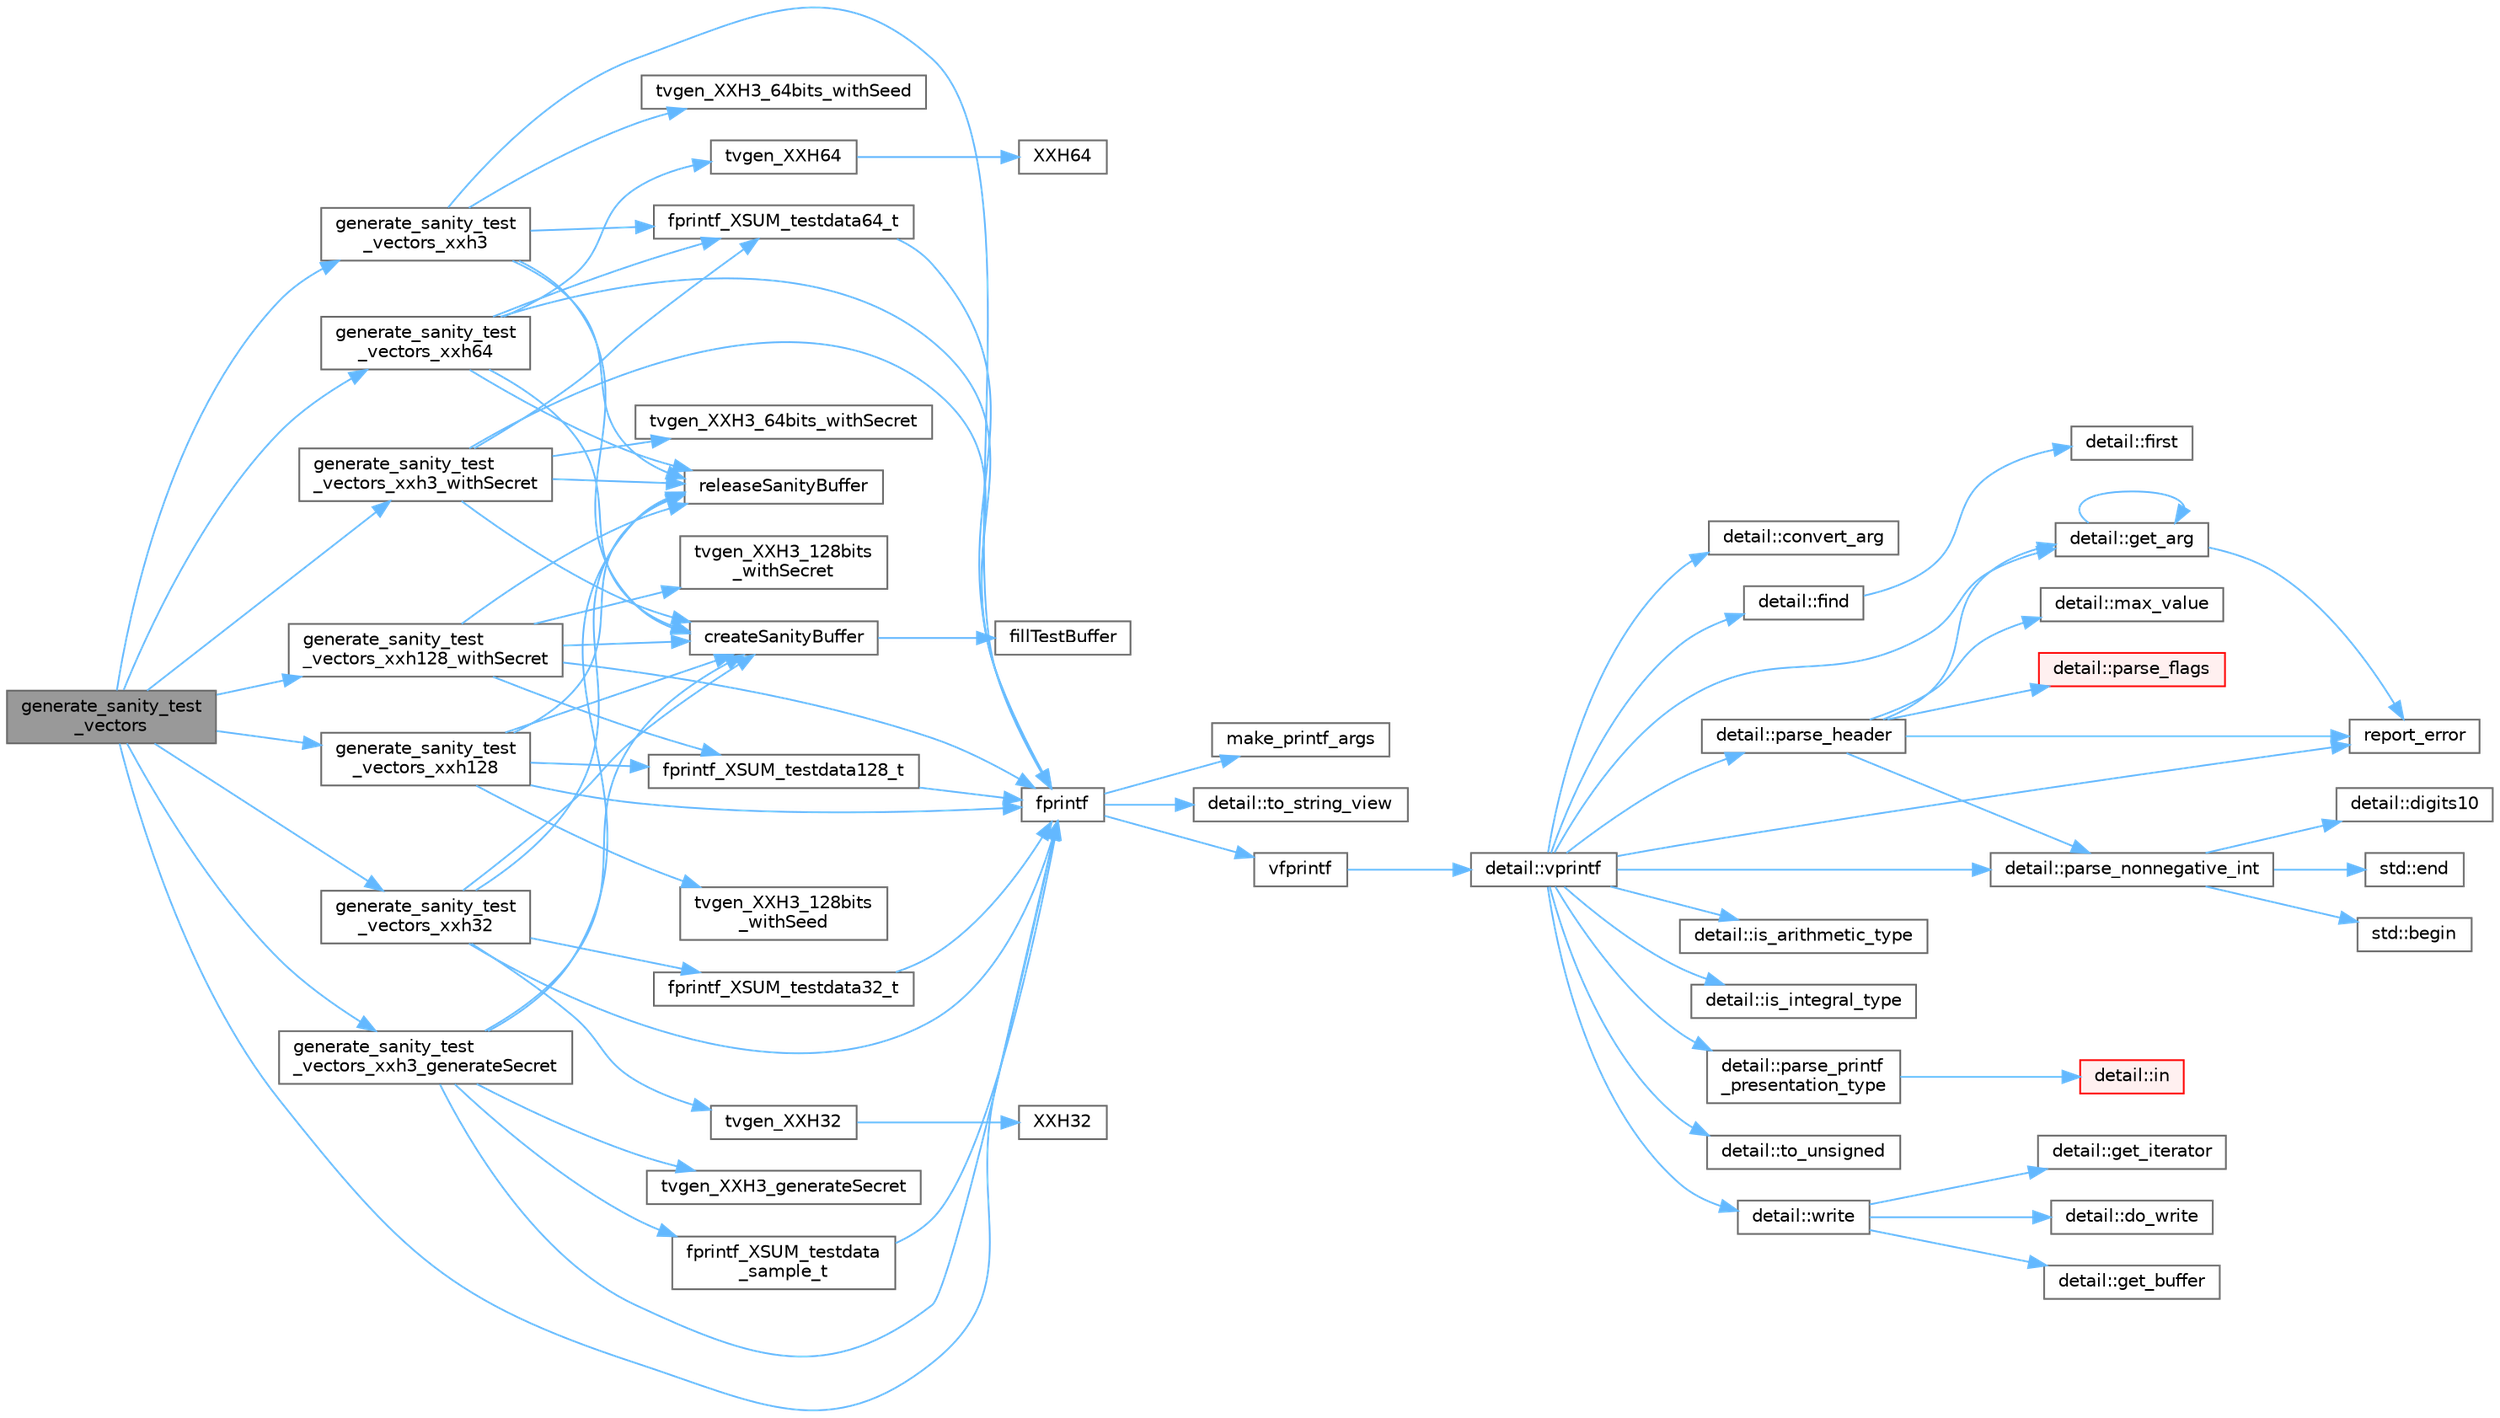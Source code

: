 digraph "generate_sanity_test_vectors"
{
 // LATEX_PDF_SIZE
  bgcolor="transparent";
  edge [fontname=Helvetica,fontsize=10,labelfontname=Helvetica,labelfontsize=10];
  node [fontname=Helvetica,fontsize=10,shape=box,height=0.2,width=0.4];
  rankdir="LR";
  Node1 [id="Node000001",label="generate_sanity_test\l_vectors",height=0.2,width=0.4,color="gray40", fillcolor="grey60", style="filled", fontcolor="black",tooltip=" "];
  Node1 -> Node2 [id="edge1_Node000001_Node000002",color="steelblue1",style="solid",tooltip=" "];
  Node2 [id="Node000002",label="fprintf",height=0.2,width=0.4,color="grey40", fillcolor="white", style="filled",URL="$printf_8h.html#a9f315126362cae9675de1642105e631e",tooltip=" "];
  Node2 -> Node3 [id="edge2_Node000002_Node000003",color="steelblue1",style="solid",tooltip=" "];
  Node3 [id="Node000003",label="make_printf_args",height=0.2,width=0.4,color="grey40", fillcolor="white", style="filled",URL="$printf_8h.html#a27dcc0efcda04388971dbea3c875f122",tooltip=" "];
  Node2 -> Node4 [id="edge3_Node000002_Node000004",color="steelblue1",style="solid",tooltip=" "];
  Node4 [id="Node000004",label="detail::to_string_view",height=0.2,width=0.4,color="grey40", fillcolor="white", style="filled",URL="$namespacedetail.html#abeae79fa3e1eded2d8fbd56cc9f0960e",tooltip=" "];
  Node2 -> Node5 [id="edge4_Node000002_Node000005",color="steelblue1",style="solid",tooltip=" "];
  Node5 [id="Node000005",label="vfprintf",height=0.2,width=0.4,color="grey40", fillcolor="white", style="filled",URL="$printf_8h.html#abb30aad964fc771fb52cf3ad88649df2",tooltip=" "];
  Node5 -> Node6 [id="edge5_Node000005_Node000006",color="steelblue1",style="solid",tooltip=" "];
  Node6 [id="Node000006",label="detail::vprintf",height=0.2,width=0.4,color="grey40", fillcolor="white", style="filled",URL="$namespacedetail.html#a1c8c2218e4c822aa8f743fb9c573717f",tooltip=" "];
  Node6 -> Node7 [id="edge6_Node000006_Node000007",color="steelblue1",style="solid",tooltip=" "];
  Node7 [id="Node000007",label="detail::convert_arg",height=0.2,width=0.4,color="grey40", fillcolor="white", style="filled",URL="$namespacedetail.html#a03c11572c9a664266d6925f327dec7f3",tooltip=" "];
  Node6 -> Node8 [id="edge7_Node000006_Node000008",color="steelblue1",style="solid",tooltip=" "];
  Node8 [id="Node000008",label="detail::find",height=0.2,width=0.4,color="grey40", fillcolor="white", style="filled",URL="$namespacedetail.html#a6b71952fab3dc32f3edb2c3e9811d8d9",tooltip=" "];
  Node8 -> Node9 [id="edge8_Node000008_Node000009",color="steelblue1",style="solid",tooltip=" "];
  Node9 [id="Node000009",label="detail::first",height=0.2,width=0.4,color="grey40", fillcolor="white", style="filled",URL="$namespacedetail.html#a02319a3deb124802b88b61f85987df5e",tooltip=" "];
  Node6 -> Node10 [id="edge9_Node000006_Node000010",color="steelblue1",style="solid",tooltip=" "];
  Node10 [id="Node000010",label="detail::get_arg",height=0.2,width=0.4,color="grey40", fillcolor="white", style="filled",URL="$namespacedetail.html#a342ef250e45bd09b2ef666b6fae1c355",tooltip=" "];
  Node10 -> Node10 [id="edge10_Node000010_Node000010",color="steelblue1",style="solid",tooltip=" "];
  Node10 -> Node11 [id="edge11_Node000010_Node000011",color="steelblue1",style="solid",tooltip=" "];
  Node11 [id="Node000011",label="report_error",height=0.2,width=0.4,color="grey40", fillcolor="white", style="filled",URL="$format-inl_8h.html#a5555893692b00b61b3886349332fd01f",tooltip=" "];
  Node6 -> Node12 [id="edge12_Node000006_Node000012",color="steelblue1",style="solid",tooltip=" "];
  Node12 [id="Node000012",label="detail::is_arithmetic_type",height=0.2,width=0.4,color="grey40", fillcolor="white", style="filled",URL="$namespacedetail.html#a802c50a56a3495fdab6020b375ba1389",tooltip=" "];
  Node6 -> Node13 [id="edge13_Node000006_Node000013",color="steelblue1",style="solid",tooltip=" "];
  Node13 [id="Node000013",label="detail::is_integral_type",height=0.2,width=0.4,color="grey40", fillcolor="white", style="filled",URL="$namespacedetail.html#a2a60f8d1bee41b803f43fc42b707b5d1",tooltip=" "];
  Node6 -> Node14 [id="edge14_Node000006_Node000014",color="steelblue1",style="solid",tooltip=" "];
  Node14 [id="Node000014",label="detail::parse_header",height=0.2,width=0.4,color="grey40", fillcolor="white", style="filled",URL="$namespacedetail.html#afc9d93e58b8edb8077f8bc8eee7f4035",tooltip=" "];
  Node14 -> Node10 [id="edge15_Node000014_Node000010",color="steelblue1",style="solid",tooltip=" "];
  Node14 -> Node15 [id="edge16_Node000014_Node000015",color="steelblue1",style="solid",tooltip=" "];
  Node15 [id="Node000015",label="detail::max_value",height=0.2,width=0.4,color="grey40", fillcolor="white", style="filled",URL="$namespacedetail.html#a45c2130c44ebe54179eafcee3cda2bfb",tooltip=" "];
  Node14 -> Node16 [id="edge17_Node000014_Node000016",color="steelblue1",style="solid",tooltip=" "];
  Node16 [id="Node000016",label="detail::parse_flags",height=0.2,width=0.4,color="red", fillcolor="#FFF0F0", style="filled",URL="$namespacedetail.html#a4213daed116a37e1767881da51238261",tooltip=" "];
  Node14 -> Node23 [id="edge18_Node000014_Node000023",color="steelblue1",style="solid",tooltip=" "];
  Node23 [id="Node000023",label="detail::parse_nonnegative_int",height=0.2,width=0.4,color="grey40", fillcolor="white", style="filled",URL="$namespacedetail.html#a338caba782225e115a9902d4d0835f5f",tooltip=" "];
  Node23 -> Node24 [id="edge19_Node000023_Node000024",color="steelblue1",style="solid",tooltip=" "];
  Node24 [id="Node000024",label="std::begin",height=0.2,width=0.4,color="grey40", fillcolor="white", style="filled",URL="$namespacestd.html#aec76fc52a775d29bc4058c8e1405045a",tooltip=" "];
  Node23 -> Node25 [id="edge20_Node000023_Node000025",color="steelblue1",style="solid",tooltip=" "];
  Node25 [id="Node000025",label="detail::digits10",height=0.2,width=0.4,color="grey40", fillcolor="white", style="filled",URL="$namespacedetail.html#a3a043db05db2d07deb2d98ba2d04b4eb",tooltip=" "];
  Node23 -> Node26 [id="edge21_Node000023_Node000026",color="steelblue1",style="solid",tooltip=" "];
  Node26 [id="Node000026",label="std::end",height=0.2,width=0.4,color="grey40", fillcolor="white", style="filled",URL="$namespacestd.html#a35f71a4c49ddf38bb590177e3a4b2598",tooltip=" "];
  Node14 -> Node11 [id="edge22_Node000014_Node000011",color="steelblue1",style="solid",tooltip=" "];
  Node6 -> Node23 [id="edge23_Node000006_Node000023",color="steelblue1",style="solid",tooltip=" "];
  Node6 -> Node27 [id="edge24_Node000006_Node000027",color="steelblue1",style="solid",tooltip=" "];
  Node27 [id="Node000027",label="detail::parse_printf\l_presentation_type",height=0.2,width=0.4,color="grey40", fillcolor="white", style="filled",URL="$namespacedetail.html#aa2cb095169b23e3a66260ad7078f44cc",tooltip=" "];
  Node27 -> Node28 [id="edge25_Node000027_Node000028",color="steelblue1",style="solid",tooltip=" "];
  Node28 [id="Node000028",label="detail::in",height=0.2,width=0.4,color="red", fillcolor="#FFF0F0", style="filled",URL="$namespacedetail.html#a52a5e2ed06c229dcf95ea5c46d48d05e",tooltip=" "];
  Node6 -> Node11 [id="edge26_Node000006_Node000011",color="steelblue1",style="solid",tooltip=" "];
  Node6 -> Node30 [id="edge27_Node000006_Node000030",color="steelblue1",style="solid",tooltip=" "];
  Node30 [id="Node000030",label="detail::to_unsigned",height=0.2,width=0.4,color="grey40", fillcolor="white", style="filled",URL="$namespacedetail.html#a4855e668246c731a97484efc329f2aac",tooltip=" "];
  Node6 -> Node31 [id="edge28_Node000006_Node000031",color="steelblue1",style="solid",tooltip=" "];
  Node31 [id="Node000031",label="detail::write",height=0.2,width=0.4,color="grey40", fillcolor="white", style="filled",URL="$namespacedetail.html#a29dacf26eedc9e3575fb57329a5ca0a3",tooltip=" "];
  Node31 -> Node32 [id="edge29_Node000031_Node000032",color="steelblue1",style="solid",tooltip=" "];
  Node32 [id="Node000032",label="detail::do_write",height=0.2,width=0.4,color="grey40", fillcolor="white", style="filled",URL="$namespacedetail.html#a5007cc441bd246a9096070c10d1ea683",tooltip=" "];
  Node31 -> Node33 [id="edge30_Node000031_Node000033",color="steelblue1",style="solid",tooltip=" "];
  Node33 [id="Node000033",label="detail::get_buffer",height=0.2,width=0.4,color="grey40", fillcolor="white", style="filled",URL="$namespacedetail.html#ad803bb19df422bc4c4f92d75c7564437",tooltip=" "];
  Node31 -> Node34 [id="edge31_Node000031_Node000034",color="steelblue1",style="solid",tooltip=" "];
  Node34 [id="Node000034",label="detail::get_iterator",height=0.2,width=0.4,color="grey40", fillcolor="white", style="filled",URL="$namespacedetail.html#a05e3e231207d3f28f83261c2e7ad2fe5",tooltip=" "];
  Node1 -> Node35 [id="edge32_Node000001_Node000035",color="steelblue1",style="solid",tooltip=" "];
  Node35 [id="Node000035",label="generate_sanity_test\l_vectors_xxh128",height=0.2,width=0.4,color="grey40", fillcolor="white", style="filled",URL="$sanity__test__vectors__generator_8c.html#a0ad4ec8a5c19e6259df3f5c0964b1695",tooltip=" "];
  Node35 -> Node36 [id="edge33_Node000035_Node000036",color="steelblue1",style="solid",tooltip=" "];
  Node36 [id="Node000036",label="createSanityBuffer",height=0.2,width=0.4,color="grey40", fillcolor="white", style="filled",URL="$sanity__test__vectors__generator_8c.html#abb1a322ef7da7f8b37fc603500281262",tooltip=" "];
  Node36 -> Node37 [id="edge34_Node000036_Node000037",color="steelblue1",style="solid",tooltip=" "];
  Node37 [id="Node000037",label="fillTestBuffer",height=0.2,width=0.4,color="grey40", fillcolor="white", style="filled",URL="$sanity__test__vectors__generator_8c.html#aed8f6a563f19c338abf1aca022445c45",tooltip=" "];
  Node35 -> Node2 [id="edge35_Node000035_Node000002",color="steelblue1",style="solid",tooltip=" "];
  Node35 -> Node38 [id="edge36_Node000035_Node000038",color="steelblue1",style="solid",tooltip=" "];
  Node38 [id="Node000038",label="fprintf_XSUM_testdata128_t",height=0.2,width=0.4,color="grey40", fillcolor="white", style="filled",URL="$sanity__test__vectors__generator_8c.html#a52c64eeb8986443c75e9e8c232ef59b1",tooltip=" "];
  Node38 -> Node2 [id="edge37_Node000038_Node000002",color="steelblue1",style="solid",tooltip=" "];
  Node35 -> Node39 [id="edge38_Node000035_Node000039",color="steelblue1",style="solid",tooltip=" "];
  Node39 [id="Node000039",label="releaseSanityBuffer",height=0.2,width=0.4,color="grey40", fillcolor="white", style="filled",URL="$sanity__test__vectors__generator_8c.html#a9ae37310dbfba914bb7a7f308a7abdb1",tooltip=" "];
  Node35 -> Node40 [id="edge39_Node000035_Node000040",color="steelblue1",style="solid",tooltip=" "];
  Node40 [id="Node000040",label="tvgen_XXH3_128bits\l_withSeed",height=0.2,width=0.4,color="grey40", fillcolor="white", style="filled",URL="$sanity__test__vectors__generator_8c.html#adf993a3c5c39f997faa4fed656ec983d",tooltip=" "];
  Node1 -> Node41 [id="edge40_Node000001_Node000041",color="steelblue1",style="solid",tooltip=" "];
  Node41 [id="Node000041",label="generate_sanity_test\l_vectors_xxh128_withSecret",height=0.2,width=0.4,color="grey40", fillcolor="white", style="filled",URL="$sanity__test__vectors__generator_8c.html#aac2c8017f5808764a6ddbd2f428c1df3",tooltip=" "];
  Node41 -> Node36 [id="edge41_Node000041_Node000036",color="steelblue1",style="solid",tooltip=" "];
  Node41 -> Node2 [id="edge42_Node000041_Node000002",color="steelblue1",style="solid",tooltip=" "];
  Node41 -> Node38 [id="edge43_Node000041_Node000038",color="steelblue1",style="solid",tooltip=" "];
  Node41 -> Node39 [id="edge44_Node000041_Node000039",color="steelblue1",style="solid",tooltip=" "];
  Node41 -> Node42 [id="edge45_Node000041_Node000042",color="steelblue1",style="solid",tooltip=" "];
  Node42 [id="Node000042",label="tvgen_XXH3_128bits\l_withSecret",height=0.2,width=0.4,color="grey40", fillcolor="white", style="filled",URL="$sanity__test__vectors__generator_8c.html#a81453bc9a4cd856e4de87ffed36c43df",tooltip=" "];
  Node1 -> Node43 [id="edge46_Node000001_Node000043",color="steelblue1",style="solid",tooltip=" "];
  Node43 [id="Node000043",label="generate_sanity_test\l_vectors_xxh3",height=0.2,width=0.4,color="grey40", fillcolor="white", style="filled",URL="$sanity__test__vectors__generator_8c.html#aceb09e663a1f463a89c916937f510de4",tooltip=" "];
  Node43 -> Node36 [id="edge47_Node000043_Node000036",color="steelblue1",style="solid",tooltip=" "];
  Node43 -> Node2 [id="edge48_Node000043_Node000002",color="steelblue1",style="solid",tooltip=" "];
  Node43 -> Node44 [id="edge49_Node000043_Node000044",color="steelblue1",style="solid",tooltip=" "];
  Node44 [id="Node000044",label="fprintf_XSUM_testdata64_t",height=0.2,width=0.4,color="grey40", fillcolor="white", style="filled",URL="$sanity__test__vectors__generator_8c.html#ad80c7b8f8d085c0f9298a1516fcf1246",tooltip=" "];
  Node44 -> Node2 [id="edge50_Node000044_Node000002",color="steelblue1",style="solid",tooltip=" "];
  Node43 -> Node39 [id="edge51_Node000043_Node000039",color="steelblue1",style="solid",tooltip=" "];
  Node43 -> Node45 [id="edge52_Node000043_Node000045",color="steelblue1",style="solid",tooltip=" "];
  Node45 [id="Node000045",label="tvgen_XXH3_64bits_withSeed",height=0.2,width=0.4,color="grey40", fillcolor="white", style="filled",URL="$sanity__test__vectors__generator_8c.html#a598a1384353cc616966ca2703293d547",tooltip=" "];
  Node1 -> Node46 [id="edge53_Node000001_Node000046",color="steelblue1",style="solid",tooltip=" "];
  Node46 [id="Node000046",label="generate_sanity_test\l_vectors_xxh32",height=0.2,width=0.4,color="grey40", fillcolor="white", style="filled",URL="$sanity__test__vectors__generator_8c.html#acd023d1f7ba02c53a1d4379cae887648",tooltip=" "];
  Node46 -> Node36 [id="edge54_Node000046_Node000036",color="steelblue1",style="solid",tooltip=" "];
  Node46 -> Node2 [id="edge55_Node000046_Node000002",color="steelblue1",style="solid",tooltip=" "];
  Node46 -> Node47 [id="edge56_Node000046_Node000047",color="steelblue1",style="solid",tooltip=" "];
  Node47 [id="Node000047",label="fprintf_XSUM_testdata32_t",height=0.2,width=0.4,color="grey40", fillcolor="white", style="filled",URL="$sanity__test__vectors__generator_8c.html#adfafa7b47284c7fd1f5a57b10c6efed8",tooltip=" "];
  Node47 -> Node2 [id="edge57_Node000047_Node000002",color="steelblue1",style="solid",tooltip=" "];
  Node46 -> Node39 [id="edge58_Node000046_Node000039",color="steelblue1",style="solid",tooltip=" "];
  Node46 -> Node48 [id="edge59_Node000046_Node000048",color="steelblue1",style="solid",tooltip=" "];
  Node48 [id="Node000048",label="tvgen_XXH32",height=0.2,width=0.4,color="grey40", fillcolor="white", style="filled",URL="$sanity__test__vectors__generator_8c.html#a987065f9d67e1269570cb0bd91fa99d4",tooltip=" "];
  Node48 -> Node49 [id="edge60_Node000048_Node000049",color="steelblue1",style="solid",tooltip=" "];
  Node49 [id="Node000049",label="XXH32",height=0.2,width=0.4,color="grey40", fillcolor="white", style="filled",URL="$group___x_x_h32__family.html#ga49360c30d0eef2cd4e20cabfe6ab1c55",tooltip="Calculates the 32-bit hash of input using xxHash32."];
  Node1 -> Node50 [id="edge61_Node000001_Node000050",color="steelblue1",style="solid",tooltip=" "];
  Node50 [id="Node000050",label="generate_sanity_test\l_vectors_xxh3_generateSecret",height=0.2,width=0.4,color="grey40", fillcolor="white", style="filled",URL="$sanity__test__vectors__generator_8c.html#a88b39a7826c4ffe40135d61dfea2c939",tooltip=" "];
  Node50 -> Node36 [id="edge62_Node000050_Node000036",color="steelblue1",style="solid",tooltip=" "];
  Node50 -> Node2 [id="edge63_Node000050_Node000002",color="steelblue1",style="solid",tooltip=" "];
  Node50 -> Node51 [id="edge64_Node000050_Node000051",color="steelblue1",style="solid",tooltip=" "];
  Node51 [id="Node000051",label="fprintf_XSUM_testdata\l_sample_t",height=0.2,width=0.4,color="grey40", fillcolor="white", style="filled",URL="$sanity__test__vectors__generator_8c.html#a9ad9fa4cd1a50b1c9f887faeb3812205",tooltip=" "];
  Node51 -> Node2 [id="edge65_Node000051_Node000002",color="steelblue1",style="solid",tooltip=" "];
  Node50 -> Node39 [id="edge66_Node000050_Node000039",color="steelblue1",style="solid",tooltip=" "];
  Node50 -> Node52 [id="edge67_Node000050_Node000052",color="steelblue1",style="solid",tooltip=" "];
  Node52 [id="Node000052",label="tvgen_XXH3_generateSecret",height=0.2,width=0.4,color="grey40", fillcolor="white", style="filled",URL="$sanity__test__vectors__generator_8c.html#ace32c51e54192f36bda109e2909c9f0b",tooltip=" "];
  Node1 -> Node53 [id="edge68_Node000001_Node000053",color="steelblue1",style="solid",tooltip=" "];
  Node53 [id="Node000053",label="generate_sanity_test\l_vectors_xxh3_withSecret",height=0.2,width=0.4,color="grey40", fillcolor="white", style="filled",URL="$sanity__test__vectors__generator_8c.html#a9f33c58ca317e3729309646c858b7015",tooltip=" "];
  Node53 -> Node36 [id="edge69_Node000053_Node000036",color="steelblue1",style="solid",tooltip=" "];
  Node53 -> Node2 [id="edge70_Node000053_Node000002",color="steelblue1",style="solid",tooltip=" "];
  Node53 -> Node44 [id="edge71_Node000053_Node000044",color="steelblue1",style="solid",tooltip=" "];
  Node53 -> Node39 [id="edge72_Node000053_Node000039",color="steelblue1",style="solid",tooltip=" "];
  Node53 -> Node54 [id="edge73_Node000053_Node000054",color="steelblue1",style="solid",tooltip=" "];
  Node54 [id="Node000054",label="tvgen_XXH3_64bits_withSecret",height=0.2,width=0.4,color="grey40", fillcolor="white", style="filled",URL="$sanity__test__vectors__generator_8c.html#a36b5d9f0dea97401727395152de44312",tooltip=" "];
  Node1 -> Node55 [id="edge74_Node000001_Node000055",color="steelblue1",style="solid",tooltip=" "];
  Node55 [id="Node000055",label="generate_sanity_test\l_vectors_xxh64",height=0.2,width=0.4,color="grey40", fillcolor="white", style="filled",URL="$sanity__test__vectors__generator_8c.html#aa5d70836335a0d6e1310f291fe970210",tooltip=" "];
  Node55 -> Node36 [id="edge75_Node000055_Node000036",color="steelblue1",style="solid",tooltip=" "];
  Node55 -> Node2 [id="edge76_Node000055_Node000002",color="steelblue1",style="solid",tooltip=" "];
  Node55 -> Node44 [id="edge77_Node000055_Node000044",color="steelblue1",style="solid",tooltip=" "];
  Node55 -> Node39 [id="edge78_Node000055_Node000039",color="steelblue1",style="solid",tooltip=" "];
  Node55 -> Node56 [id="edge79_Node000055_Node000056",color="steelblue1",style="solid",tooltip=" "];
  Node56 [id="Node000056",label="tvgen_XXH64",height=0.2,width=0.4,color="grey40", fillcolor="white", style="filled",URL="$sanity__test__vectors__generator_8c.html#a9f1f4149d601022569ebbf5b92c12824",tooltip=" "];
  Node56 -> Node57 [id="edge80_Node000056_Node000057",color="steelblue1",style="solid",tooltip=" "];
  Node57 [id="Node000057",label="XXH64",height=0.2,width=0.4,color="grey40", fillcolor="white", style="filled",URL="$group___x_x_h64__family.html#ga582b359c2b7a04d83837f58e72e60a09",tooltip="Calculates the 64-bit hash of input using xxHash64."];
}
